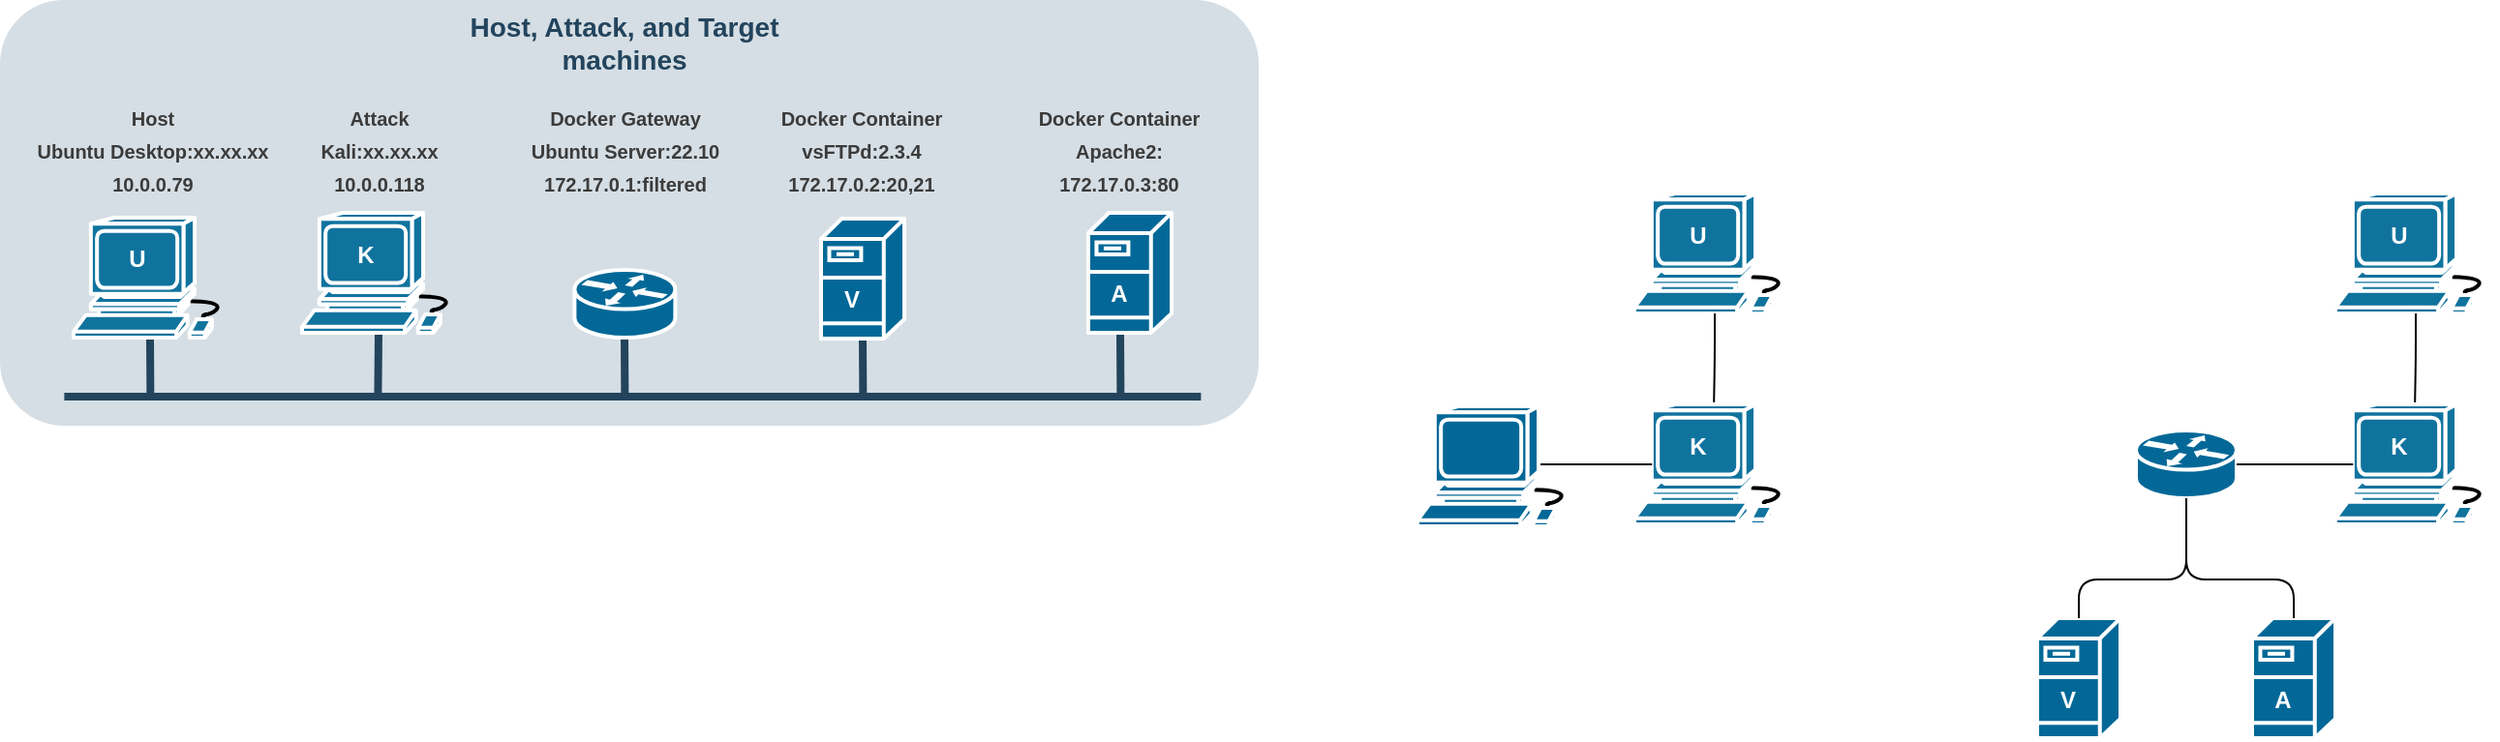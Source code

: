 <mxfile version="25.0.3">
  <diagram id="6a731a19-8d31-9384-78a2-239565b7b9f0" name="Page-1">
    <mxGraphModel dx="1659" dy="2027" grid="1" gridSize="10" guides="1" tooltips="1" connect="1" arrows="1" fold="1" page="1" pageScale="1" pageWidth="827" pageHeight="1169" background="none" math="0" shadow="0">
      <root>
        <mxCell id="0" />
        <mxCell id="1" parent="0" />
        <mxCell id="2095" value="" style="rounded=1;whiteSpace=wrap;html=1;strokeColor=none;fillColor=#BAC8D3;fontSize=24;fontColor=#23445D;align=center;opacity=60;" parent="1" vertex="1">
          <mxGeometry x="28" y="-1140" width="650" height="220" as="geometry" />
        </mxCell>
        <mxCell id="2152" value="" style="line;html=1;strokeColor=#23445D;rounded=1;" parent="1" vertex="1">
          <mxGeometry x="61.19" y="-940" width="587" height="10" as="geometry" />
        </mxCell>
        <mxCell id="2160" value="" style="edgeStyle=elbowEdgeStyle;elbow=horizontal;endArrow=none;html=1;strokeColor=#23445D;endFill=0;strokeWidth=4;rounded=1;" parent="1" edge="1">
          <mxGeometry width="100" height="100" relative="1" as="geometry">
            <mxPoint x="350.69" y="-935" as="sourcePoint" />
            <mxPoint x="350.69" y="-965" as="targetPoint" />
          </mxGeometry>
        </mxCell>
        <mxCell id="2226" value="&lt;font color=&quot;#23445d&quot;&gt;Host, Attack, and Target machines&lt;br&gt;&lt;/font&gt;" style="rounded=1;whiteSpace=wrap;html=1;strokeColor=none;fillColor=none;fontSize=14;fontColor=#742B21;align=center;fontStyle=1;" parent="1" vertex="1">
          <mxGeometry x="238.19" y="-1128" width="225" height="19" as="geometry" />
        </mxCell>
        <mxCell id="W9nQzexPuUevhNi3nYam-2264" value="&lt;div&gt;&lt;font style=&quot;font-size: 10px;&quot;&gt;Docker Gateway&lt;/font&gt;&lt;/div&gt;&lt;div&gt;&lt;font style=&quot;font-size: 10px;&quot;&gt;Ubuntu Server:22.10 &lt;br&gt;&lt;/font&gt;&lt;/div&gt;&lt;div&gt;&lt;font style=&quot;font-size: 10px;&quot;&gt;&lt;font&gt;172.17.0.1:filtered&lt;/font&gt;&lt;font&gt;&lt;br&gt;&lt;/font&gt;&lt;/font&gt;&lt;/div&gt;" style="rounded=1;whiteSpace=wrap;html=1;strokeColor=none;fillColor=none;fontSize=14;fontColor=#3B3B3B;align=center;fontStyle=1;" parent="1" vertex="1">
          <mxGeometry x="297.94" y="-1073" width="105.5" height="19" as="geometry" />
        </mxCell>
        <mxCell id="W9nQzexPuUevhNi3nYam-2269" value="" style="edgeStyle=elbowEdgeStyle;elbow=horizontal;endArrow=none;html=1;strokeColor=#23445D;endFill=0;strokeWidth=4;rounded=1;entryX=0.474;entryY=1.003;entryDx=0;entryDy=0;entryPerimeter=0;" parent="1" target="W9nQzexPuUevhNi3nYam-2305" edge="1">
          <mxGeometry width="100" height="100" relative="1" as="geometry">
            <mxPoint x="223.19" y="-935" as="sourcePoint" />
            <mxPoint x="223.19" y="-965" as="targetPoint" />
          </mxGeometry>
        </mxCell>
        <mxCell id="W9nQzexPuUevhNi3nYam-2271" value="&lt;div&gt;&lt;font style=&quot;font-size: 10px;&quot;&gt;Attack&lt;br&gt;&lt;/font&gt;&lt;/div&gt;&lt;div&gt;&lt;font style=&quot;font-size: 10px;&quot;&gt;Kali:xx.xx.xx&lt;br&gt;&lt;/font&gt;&lt;/div&gt;&lt;div&gt;&lt;font style=&quot;font-size: 10px;&quot;&gt;&lt;font&gt;10.0.0.118&lt;/font&gt;&lt;font&gt;&lt;br&gt;&lt;/font&gt;&lt;/font&gt;&lt;/div&gt;" style="rounded=1;whiteSpace=wrap;html=1;strokeColor=none;fillColor=none;fontSize=14;fontColor=#3B3B3B;align=center;fontStyle=1;" parent="1" vertex="1">
          <mxGeometry x="179.5" y="-1073" width="87.5" height="19" as="geometry" />
        </mxCell>
        <mxCell id="W9nQzexPuUevhNi3nYam-2272" value="" style="edgeStyle=elbowEdgeStyle;elbow=horizontal;endArrow=none;html=1;strokeColor=#23445D;endFill=0;strokeWidth=4;rounded=1;" parent="1" edge="1">
          <mxGeometry width="100" height="100" relative="1" as="geometry">
            <mxPoint x="105.69" y="-935" as="sourcePoint" />
            <mxPoint x="105.69" y="-965" as="targetPoint" />
          </mxGeometry>
        </mxCell>
        <mxCell id="W9nQzexPuUevhNi3nYam-2274" value="&lt;div&gt;&lt;font style=&quot;font-size: 10px;&quot;&gt;Host&lt;/font&gt;&lt;/div&gt;&lt;div&gt;&lt;font style=&quot;font-size: 10px;&quot;&gt;Ubuntu Desktop:xx.xx.xx&lt;br&gt;&lt;/font&gt;&lt;/div&gt;&lt;div&gt;&lt;font style=&quot;font-size: 10px;&quot;&gt;&lt;font&gt;10.0.0.79&lt;/font&gt;&lt;font&gt;&lt;br&gt;&lt;/font&gt;&lt;/font&gt;&lt;/div&gt;" style="rounded=1;whiteSpace=wrap;html=1;strokeColor=none;fillColor=none;fontSize=14;fontColor=#3B3B3B;align=center;fontStyle=1;" parent="1" vertex="1">
          <mxGeometry x="46" y="-1073" width="121.75" height="19" as="geometry" />
        </mxCell>
        <mxCell id="W9nQzexPuUevhNi3nYam-2275" value="" style="edgeStyle=elbowEdgeStyle;elbow=horizontal;endArrow=none;html=1;strokeColor=#23445D;endFill=0;strokeWidth=4;rounded=1;" parent="1" target="W9nQzexPuUevhNi3nYam-2314" edge="1">
          <mxGeometry width="100" height="100" relative="1" as="geometry">
            <mxPoint x="606.69" y="-935" as="sourcePoint" />
            <mxPoint x="606.69" y="-965" as="targetPoint" />
          </mxGeometry>
        </mxCell>
        <mxCell id="W9nQzexPuUevhNi3nYam-2277" value="&lt;div&gt;&lt;font style=&quot;font-size: 10px;&quot;&gt;Docker Container&lt;br&gt;&lt;/font&gt;&lt;/div&gt;&lt;div&gt;&lt;font style=&quot;font-size: 10px;&quot;&gt;Apache2:&lt;br&gt;&lt;/font&gt;&lt;/div&gt;&lt;div&gt;&lt;font style=&quot;font-size: 10px;&quot;&gt;&lt;font&gt;172.17.0.3:80&lt;/font&gt;&lt;font&gt;&lt;br&gt;&lt;/font&gt;&lt;/font&gt;&lt;/div&gt;" style="rounded=1;whiteSpace=wrap;html=1;strokeColor=none;fillColor=none;fontSize=14;fontColor=#3B3B3B;align=center;fontStyle=1;" parent="1" vertex="1">
          <mxGeometry x="562.19" y="-1073" width="87.5" height="19" as="geometry" />
        </mxCell>
        <mxCell id="W9nQzexPuUevhNi3nYam-2278" value="" style="edgeStyle=elbowEdgeStyle;elbow=horizontal;endArrow=none;html=1;strokeColor=#23445D;endFill=0;strokeWidth=4;rounded=1;" parent="1" edge="1">
          <mxGeometry width="100" height="100" relative="1" as="geometry">
            <mxPoint x="473.69" y="-935" as="sourcePoint" />
            <mxPoint x="473.69" y="-965" as="targetPoint" />
          </mxGeometry>
        </mxCell>
        <mxCell id="W9nQzexPuUevhNi3nYam-2280" value="&lt;div&gt;&lt;font style=&quot;font-size: 10px;&quot;&gt;Docker Container&lt;br&gt;&lt;/font&gt;&lt;/div&gt;&lt;div&gt;&lt;font style=&quot;font-size: 10px;&quot;&gt;vsFTPd:2.3.4&lt;br&gt;&lt;/font&gt;&lt;/div&gt;&lt;div&gt;&lt;font style=&quot;font-size: 10px;&quot;&gt;&lt;font&gt;172.17.0.2:20,21&lt;/font&gt;&lt;font&gt;&lt;br&gt;&lt;/font&gt;&lt;/font&gt;&lt;/div&gt;" style="rounded=1;whiteSpace=wrap;html=1;strokeColor=none;fillColor=none;fontSize=14;fontColor=#3B3B3B;align=center;fontStyle=1;" parent="1" vertex="1">
          <mxGeometry x="429.19" y="-1073" width="87.5" height="19" as="geometry" />
        </mxCell>
        <mxCell id="W9nQzexPuUevhNi3nYam-2289" value="" style="shape=mxgraph.cisco.routers.router;html=1;pointerEvents=1;dashed=0;fillColor=#036897;strokeColor=#ffffff;strokeWidth=2;verticalLabelPosition=bottom;verticalAlign=top;align=center;outlineConnect=0;rounded=1;" parent="1" vertex="1">
          <mxGeometry x="324.69" y="-1000.5" width="52" height="35" as="geometry" />
        </mxCell>
        <mxCell id="W9nQzexPuUevhNi3nYam-2299" value="" style="group;rounded=1;" parent="1" vertex="1" connectable="0">
          <mxGeometry x="872" y="-1040" width="83" height="62" as="geometry" />
        </mxCell>
        <mxCell id="W9nQzexPuUevhNi3nYam-2296" value="" style="shape=mxgraph.cisco.computers_and_peripherals.workstation;html=1;dashed=0;fillColor=#10739E;strokeColor=#ffffff;strokeWidth=2;verticalLabelPosition=bottom;verticalAlign=top;fontFamily=Helvetica;fontSize=36;fontColor=#FFB366;rounded=1;" parent="W9nQzexPuUevhNi3nYam-2299" vertex="1">
          <mxGeometry width="83" height="62" as="geometry" />
        </mxCell>
        <mxCell id="W9nQzexPuUevhNi3nYam-2297" value="U" style="text;strokeColor=none;align=center;fillColor=none;html=1;verticalAlign=middle;whiteSpace=wrap;rounded=1;fontColor=#FFFFFF;fontStyle=1;" parent="W9nQzexPuUevhNi3nYam-2299" vertex="1">
          <mxGeometry x="27" y="16" width="12" height="11" as="geometry" />
        </mxCell>
        <mxCell id="W9nQzexPuUevhNi3nYam-2300" value="" style="group;rounded=1;" parent="1" vertex="1" connectable="0">
          <mxGeometry x="66" y="-1027.5" width="83" height="62" as="geometry" />
        </mxCell>
        <mxCell id="W9nQzexPuUevhNi3nYam-2301" value="" style="shape=mxgraph.cisco.computers_and_peripherals.workstation;html=1;dashed=0;fillColor=#10739E;strokeColor=#ffffff;strokeWidth=2;verticalLabelPosition=bottom;verticalAlign=top;fontFamily=Helvetica;fontSize=36;fontColor=#FFB366;rounded=1;" parent="W9nQzexPuUevhNi3nYam-2300" vertex="1">
          <mxGeometry width="83" height="62" as="geometry" />
        </mxCell>
        <mxCell id="W9nQzexPuUevhNi3nYam-2302" value="U" style="text;strokeColor=none;align=center;fillColor=none;html=1;verticalAlign=middle;whiteSpace=wrap;rounded=1;fontColor=#FFFFFF;fontStyle=1;" parent="W9nQzexPuUevhNi3nYam-2300" vertex="1">
          <mxGeometry x="27" y="16" width="12" height="11" as="geometry" />
        </mxCell>
        <mxCell id="W9nQzexPuUevhNi3nYam-2304" value="" style="group;rounded=1;" parent="1" vertex="1" connectable="0">
          <mxGeometry x="184" y="-1030" width="83" height="62" as="geometry" />
        </mxCell>
        <mxCell id="W9nQzexPuUevhNi3nYam-2305" value="" style="shape=mxgraph.cisco.computers_and_peripherals.workstation;html=1;dashed=0;fillColor=#10739E;strokeColor=#ffffff;strokeWidth=2;verticalLabelPosition=bottom;verticalAlign=top;fontFamily=Helvetica;fontSize=36;fontColor=#FFB366;rounded=1;" parent="W9nQzexPuUevhNi3nYam-2304" vertex="1">
          <mxGeometry width="83" height="62" as="geometry" />
        </mxCell>
        <mxCell id="W9nQzexPuUevhNi3nYam-2306" value="K" style="text;strokeColor=none;align=center;fillColor=none;html=1;verticalAlign=middle;whiteSpace=wrap;rounded=1;fontColor=#FFFFFF;fontStyle=1;" parent="W9nQzexPuUevhNi3nYam-2304" vertex="1">
          <mxGeometry x="27" y="16" width="12" height="11" as="geometry" />
        </mxCell>
        <mxCell id="W9nQzexPuUevhNi3nYam-2307" value="" style="group;rounded=1;" parent="1" vertex="1" connectable="0">
          <mxGeometry x="872" y="-931" width="83" height="62" as="geometry" />
        </mxCell>
        <mxCell id="W9nQzexPuUevhNi3nYam-2308" value="" style="shape=mxgraph.cisco.computers_and_peripherals.workstation;html=1;dashed=0;fillColor=#10739E;strokeColor=#ffffff;strokeWidth=2;verticalLabelPosition=bottom;verticalAlign=top;fontFamily=Helvetica;fontSize=36;fontColor=#FFB366;rounded=1;" parent="W9nQzexPuUevhNi3nYam-2307" vertex="1">
          <mxGeometry width="83" height="62" as="geometry" />
        </mxCell>
        <mxCell id="W9nQzexPuUevhNi3nYam-2309" value="K" style="text;strokeColor=none;align=center;fillColor=none;html=1;verticalAlign=middle;whiteSpace=wrap;rounded=1;fontColor=#FFFFFF;fontStyle=1;" parent="W9nQzexPuUevhNi3nYam-2307" vertex="1">
          <mxGeometry x="27" y="16" width="12" height="11" as="geometry" />
        </mxCell>
        <mxCell id="W9nQzexPuUevhNi3nYam-2312" value="" style="group;rounded=1;" parent="1" vertex="1" connectable="0">
          <mxGeometry x="452" y="-1027" width="43" height="62" as="geometry" />
        </mxCell>
        <mxCell id="W9nQzexPuUevhNi3nYam-2285" value="" style="shape=mxgraph.cisco.servers.fileserver;html=1;pointerEvents=1;dashed=0;fillColor=#036897;strokeColor=#ffffff;strokeWidth=2;verticalLabelPosition=bottom;verticalAlign=top;align=center;outlineConnect=0;rounded=1;" parent="W9nQzexPuUevhNi3nYam-2312" vertex="1">
          <mxGeometry width="43" height="62" as="geometry" />
        </mxCell>
        <mxCell id="W9nQzexPuUevhNi3nYam-2310" value="V" style="text;strokeColor=none;align=center;fillColor=none;html=1;verticalAlign=middle;whiteSpace=wrap;rounded=1;fontColor=#FFFFFF;fontStyle=1;" parent="W9nQzexPuUevhNi3nYam-2312" vertex="1">
          <mxGeometry x="11.19" y="37" width="10" height="10" as="geometry" />
        </mxCell>
        <mxCell id="W9nQzexPuUevhNi3nYam-2313" value="" style="group;rounded=1;" parent="1" vertex="1" connectable="0">
          <mxGeometry x="590" y="-1030" width="43" height="62" as="geometry" />
        </mxCell>
        <mxCell id="W9nQzexPuUevhNi3nYam-2314" value="" style="shape=mxgraph.cisco.servers.fileserver;html=1;pointerEvents=1;dashed=0;fillColor=#036897;strokeColor=#ffffff;strokeWidth=2;verticalLabelPosition=bottom;verticalAlign=top;align=center;outlineConnect=0;rounded=1;" parent="W9nQzexPuUevhNi3nYam-2313" vertex="1">
          <mxGeometry width="43" height="62" as="geometry" />
        </mxCell>
        <mxCell id="W9nQzexPuUevhNi3nYam-2315" value="A" style="text;strokeColor=none;align=center;fillColor=none;html=1;verticalAlign=middle;whiteSpace=wrap;rounded=1;fontColor=#FFFFFF;fontStyle=1;" parent="W9nQzexPuUevhNi3nYam-2313" vertex="1">
          <mxGeometry x="11.19" y="37" width="10" height="10" as="geometry" />
        </mxCell>
        <mxCell id="W9nQzexPuUevhNi3nYam-2334" style="edgeStyle=orthogonalEdgeStyle;rounded=1;orthogonalLoop=1;jettySize=auto;html=1;exitX=0.11;exitY=0.5;exitDx=0;exitDy=0;exitPerimeter=0;endArrow=none;endFill=0;" parent="1" source="W9nQzexPuUevhNi3nYam-2308" edge="1">
          <mxGeometry relative="1" as="geometry">
            <mxPoint x="821" y="-900" as="targetPoint" />
          </mxGeometry>
        </mxCell>
        <mxCell id="W9nQzexPuUevhNi3nYam-2336" style="edgeStyle=orthogonalEdgeStyle;rounded=1;orthogonalLoop=1;jettySize=auto;html=1;entryX=0.495;entryY=-0.017;entryDx=0;entryDy=0;entryPerimeter=0;endArrow=none;endFill=0;" parent="1" source="W9nQzexPuUevhNi3nYam-2296" target="W9nQzexPuUevhNi3nYam-2308" edge="1">
          <mxGeometry relative="1" as="geometry" />
        </mxCell>
        <mxCell id="W9nQzexPuUevhNi3nYam-2337" value="" style="group;rounded=1;" parent="1" vertex="1" connectable="0">
          <mxGeometry x="1234" y="-1040" width="83" height="62" as="geometry" />
        </mxCell>
        <mxCell id="W9nQzexPuUevhNi3nYam-2338" value="" style="shape=mxgraph.cisco.computers_and_peripherals.workstation;html=1;dashed=0;fillColor=#10739E;strokeColor=#ffffff;strokeWidth=2;verticalLabelPosition=bottom;verticalAlign=top;fontFamily=Helvetica;fontSize=36;fontColor=#FFB366;rounded=1;" parent="W9nQzexPuUevhNi3nYam-2337" vertex="1">
          <mxGeometry width="83" height="62" as="geometry" />
        </mxCell>
        <mxCell id="W9nQzexPuUevhNi3nYam-2339" value="U" style="text;strokeColor=none;align=center;fillColor=none;html=1;verticalAlign=middle;whiteSpace=wrap;rounded=1;fontColor=#FFFFFF;fontStyle=1;" parent="W9nQzexPuUevhNi3nYam-2337" vertex="1">
          <mxGeometry x="27" y="16" width="12" height="11" as="geometry" />
        </mxCell>
        <mxCell id="W9nQzexPuUevhNi3nYam-2340" value="" style="group;rounded=1;" parent="1" vertex="1" connectable="0">
          <mxGeometry x="1234" y="-931" width="83" height="62" as="geometry" />
        </mxCell>
        <mxCell id="W9nQzexPuUevhNi3nYam-2341" value="" style="shape=mxgraph.cisco.computers_and_peripherals.workstation;html=1;dashed=0;fillColor=#10739E;strokeColor=#ffffff;strokeWidth=2;verticalLabelPosition=bottom;verticalAlign=top;fontFamily=Helvetica;fontSize=36;fontColor=#FFB366;rounded=1;" parent="W9nQzexPuUevhNi3nYam-2340" vertex="1">
          <mxGeometry width="83" height="62" as="geometry" />
        </mxCell>
        <mxCell id="W9nQzexPuUevhNi3nYam-2342" value="K" style="text;strokeColor=none;align=center;fillColor=none;html=1;verticalAlign=middle;whiteSpace=wrap;rounded=1;fontColor=#FFFFFF;fontStyle=1;" parent="W9nQzexPuUevhNi3nYam-2340" vertex="1">
          <mxGeometry x="27" y="16" width="12" height="11" as="geometry" />
        </mxCell>
        <mxCell id="W9nQzexPuUevhNi3nYam-2343" value="" style="group;rounded=1;" parent="1" vertex="1" connectable="0">
          <mxGeometry x="1080" y="-820.5" width="43" height="62" as="geometry" />
        </mxCell>
        <mxCell id="W9nQzexPuUevhNi3nYam-2344" value="" style="shape=mxgraph.cisco.servers.fileserver;html=1;pointerEvents=1;dashed=0;fillColor=#036897;strokeColor=#ffffff;strokeWidth=2;verticalLabelPosition=bottom;verticalAlign=top;align=center;outlineConnect=0;rounded=1;" parent="W9nQzexPuUevhNi3nYam-2343" vertex="1">
          <mxGeometry width="43" height="62" as="geometry" />
        </mxCell>
        <mxCell id="W9nQzexPuUevhNi3nYam-2345" value="V" style="text;strokeColor=none;align=center;fillColor=none;html=1;verticalAlign=middle;whiteSpace=wrap;rounded=1;fontColor=#FFFFFF;fontStyle=1;" parent="W9nQzexPuUevhNi3nYam-2343" vertex="1">
          <mxGeometry x="11.19" y="37" width="10" height="10" as="geometry" />
        </mxCell>
        <mxCell id="W9nQzexPuUevhNi3nYam-2346" value="" style="group;rounded=1;" parent="1" vertex="1" connectable="0">
          <mxGeometry x="1191" y="-820.5" width="43" height="62" as="geometry" />
        </mxCell>
        <mxCell id="W9nQzexPuUevhNi3nYam-2347" value="" style="shape=mxgraph.cisco.servers.fileserver;html=1;pointerEvents=1;dashed=0;fillColor=#036897;strokeColor=#ffffff;strokeWidth=2;verticalLabelPosition=bottom;verticalAlign=top;align=center;outlineConnect=0;rounded=1;" parent="W9nQzexPuUevhNi3nYam-2346" vertex="1">
          <mxGeometry width="43" height="62" as="geometry" />
        </mxCell>
        <mxCell id="W9nQzexPuUevhNi3nYam-2348" value="A" style="text;strokeColor=none;align=center;fillColor=none;html=1;verticalAlign=middle;whiteSpace=wrap;rounded=1;fontColor=#FFFFFF;fontStyle=1;" parent="W9nQzexPuUevhNi3nYam-2346" vertex="1">
          <mxGeometry x="11.19" y="37" width="10" height="10" as="geometry" />
        </mxCell>
        <mxCell id="W9nQzexPuUevhNi3nYam-2349" value="" style="shape=mxgraph.cisco.routers.router;html=1;pointerEvents=1;dashed=0;fillColor=#036897;strokeColor=#ffffff;strokeWidth=2;verticalLabelPosition=bottom;verticalAlign=top;align=center;outlineConnect=0;rounded=1;" parent="1" vertex="1">
          <mxGeometry x="1131" y="-917.5" width="52" height="35" as="geometry" />
        </mxCell>
        <mxCell id="W9nQzexPuUevhNi3nYam-2350" style="edgeStyle=orthogonalEdgeStyle;rounded=1;orthogonalLoop=1;jettySize=auto;html=1;endArrow=none;endFill=0;" parent="1" source="W9nQzexPuUevhNi3nYam-2344" target="W9nQzexPuUevhNi3nYam-2349" edge="1">
          <mxGeometry relative="1" as="geometry">
            <mxPoint x="1154" y="-850.5" as="targetPoint" />
            <Array as="points">
              <mxPoint x="1102" y="-840.5" />
              <mxPoint x="1157" y="-840.5" />
            </Array>
          </mxGeometry>
        </mxCell>
        <mxCell id="W9nQzexPuUevhNi3nYam-2351" style="edgeStyle=orthogonalEdgeStyle;rounded=1;orthogonalLoop=1;jettySize=auto;html=1;endArrow=none;endFill=0;" parent="1" source="W9nQzexPuUevhNi3nYam-2347" target="W9nQzexPuUevhNi3nYam-2349" edge="1">
          <mxGeometry relative="1" as="geometry">
            <mxPoint x="1194.0" y="-840.5" as="targetPoint" />
            <Array as="points">
              <mxPoint x="1213" y="-840.5" />
              <mxPoint x="1157" y="-840.5" />
            </Array>
          </mxGeometry>
        </mxCell>
        <mxCell id="W9nQzexPuUevhNi3nYam-2352" style="edgeStyle=orthogonalEdgeStyle;rounded=1;orthogonalLoop=1;jettySize=auto;html=1;exitX=0.11;exitY=0.5;exitDx=0;exitDy=0;exitPerimeter=0;endArrow=none;endFill=0;" parent="1" source="W9nQzexPuUevhNi3nYam-2341" target="W9nQzexPuUevhNi3nYam-2349" edge="1">
          <mxGeometry relative="1" as="geometry" />
        </mxCell>
        <mxCell id="W9nQzexPuUevhNi3nYam-2353" style="edgeStyle=orthogonalEdgeStyle;rounded=1;orthogonalLoop=1;jettySize=auto;html=1;entryX=0.495;entryY=-0.017;entryDx=0;entryDy=0;entryPerimeter=0;endArrow=none;endFill=0;" parent="1" source="W9nQzexPuUevhNi3nYam-2338" target="W9nQzexPuUevhNi3nYam-2341" edge="1">
          <mxGeometry relative="1" as="geometry" />
        </mxCell>
        <mxCell id="N1DiDoyXDsSr3FythiXx-2258" value="" style="shape=mxgraph.cisco.computers_and_peripherals.workstation;sketch=0;html=1;pointerEvents=1;dashed=0;fillColor=#036897;strokeColor=#ffffff;strokeWidth=2;verticalLabelPosition=bottom;verticalAlign=top;align=center;outlineConnect=0;" vertex="1" parent="1">
          <mxGeometry x="760" y="-930" width="83" height="62" as="geometry" />
        </mxCell>
      </root>
    </mxGraphModel>
  </diagram>
</mxfile>
